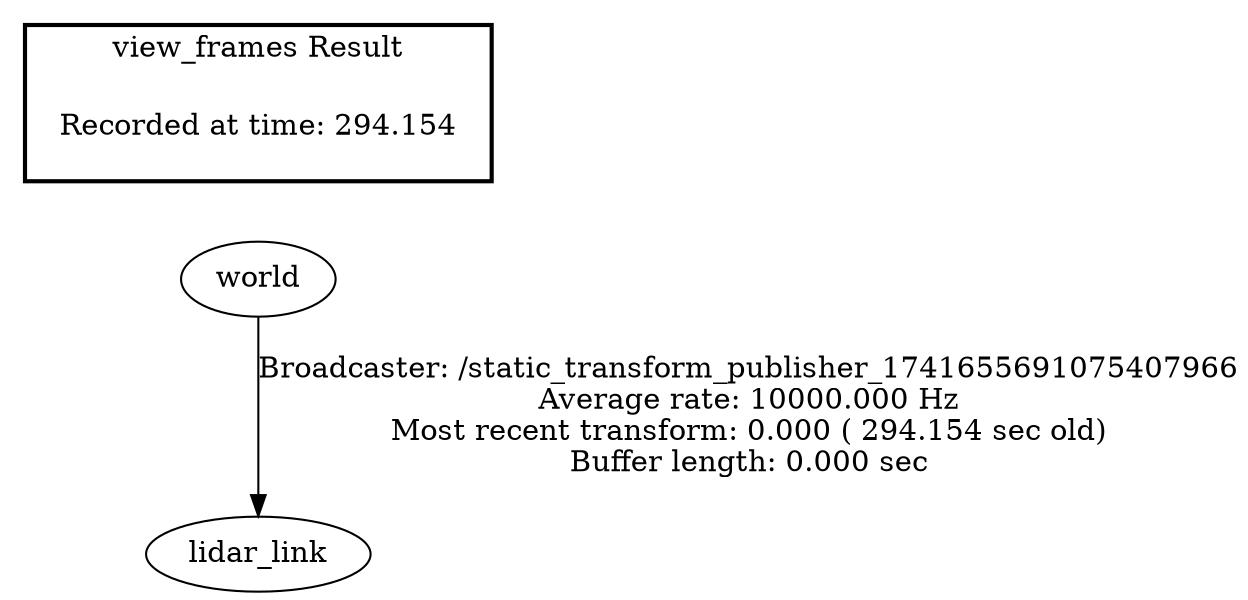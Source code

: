 digraph G {
"world" -> "lidar_link"[label="Broadcaster: /static_transform_publisher_1741655691075407966\nAverage rate: 10000.000 Hz\nMost recent transform: 0.000 ( 294.154 sec old)\nBuffer length: 0.000 sec\n"];
edge [style=invis];
 subgraph cluster_legend { style=bold; color=black; label ="view_frames Result";
"Recorded at time: 294.154"[ shape=plaintext ] ;
 }->"world";
}